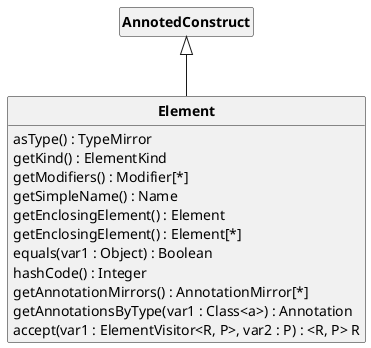 @startuml
'https://plantuml.com/class-diagram
skinparam style strictuml
skinparam classAttributeIconSize 0
skinparam classFontStyle Bold

hide empty members

class Element extends AnnotedConstruct{
    asType() : TypeMirror
    getKind() : ElementKind
    getModifiers() : Modifier[*]
    getSimpleName() : Name
    getEnclosingElement() : Element
    getEnclosingElement() : Element[*]
    equals(var1 : Object) : Boolean
    hashCode() : Integer
    getAnnotationMirrors() : AnnotationMirror[*]
    getAnnotationsByType(var1 : Class<a>) : Annotation
    accept(var1 : ElementVisitor<R, P>, var2 : P) : <R, P> R
}

class AnnotedConstruct{

}

@enduml